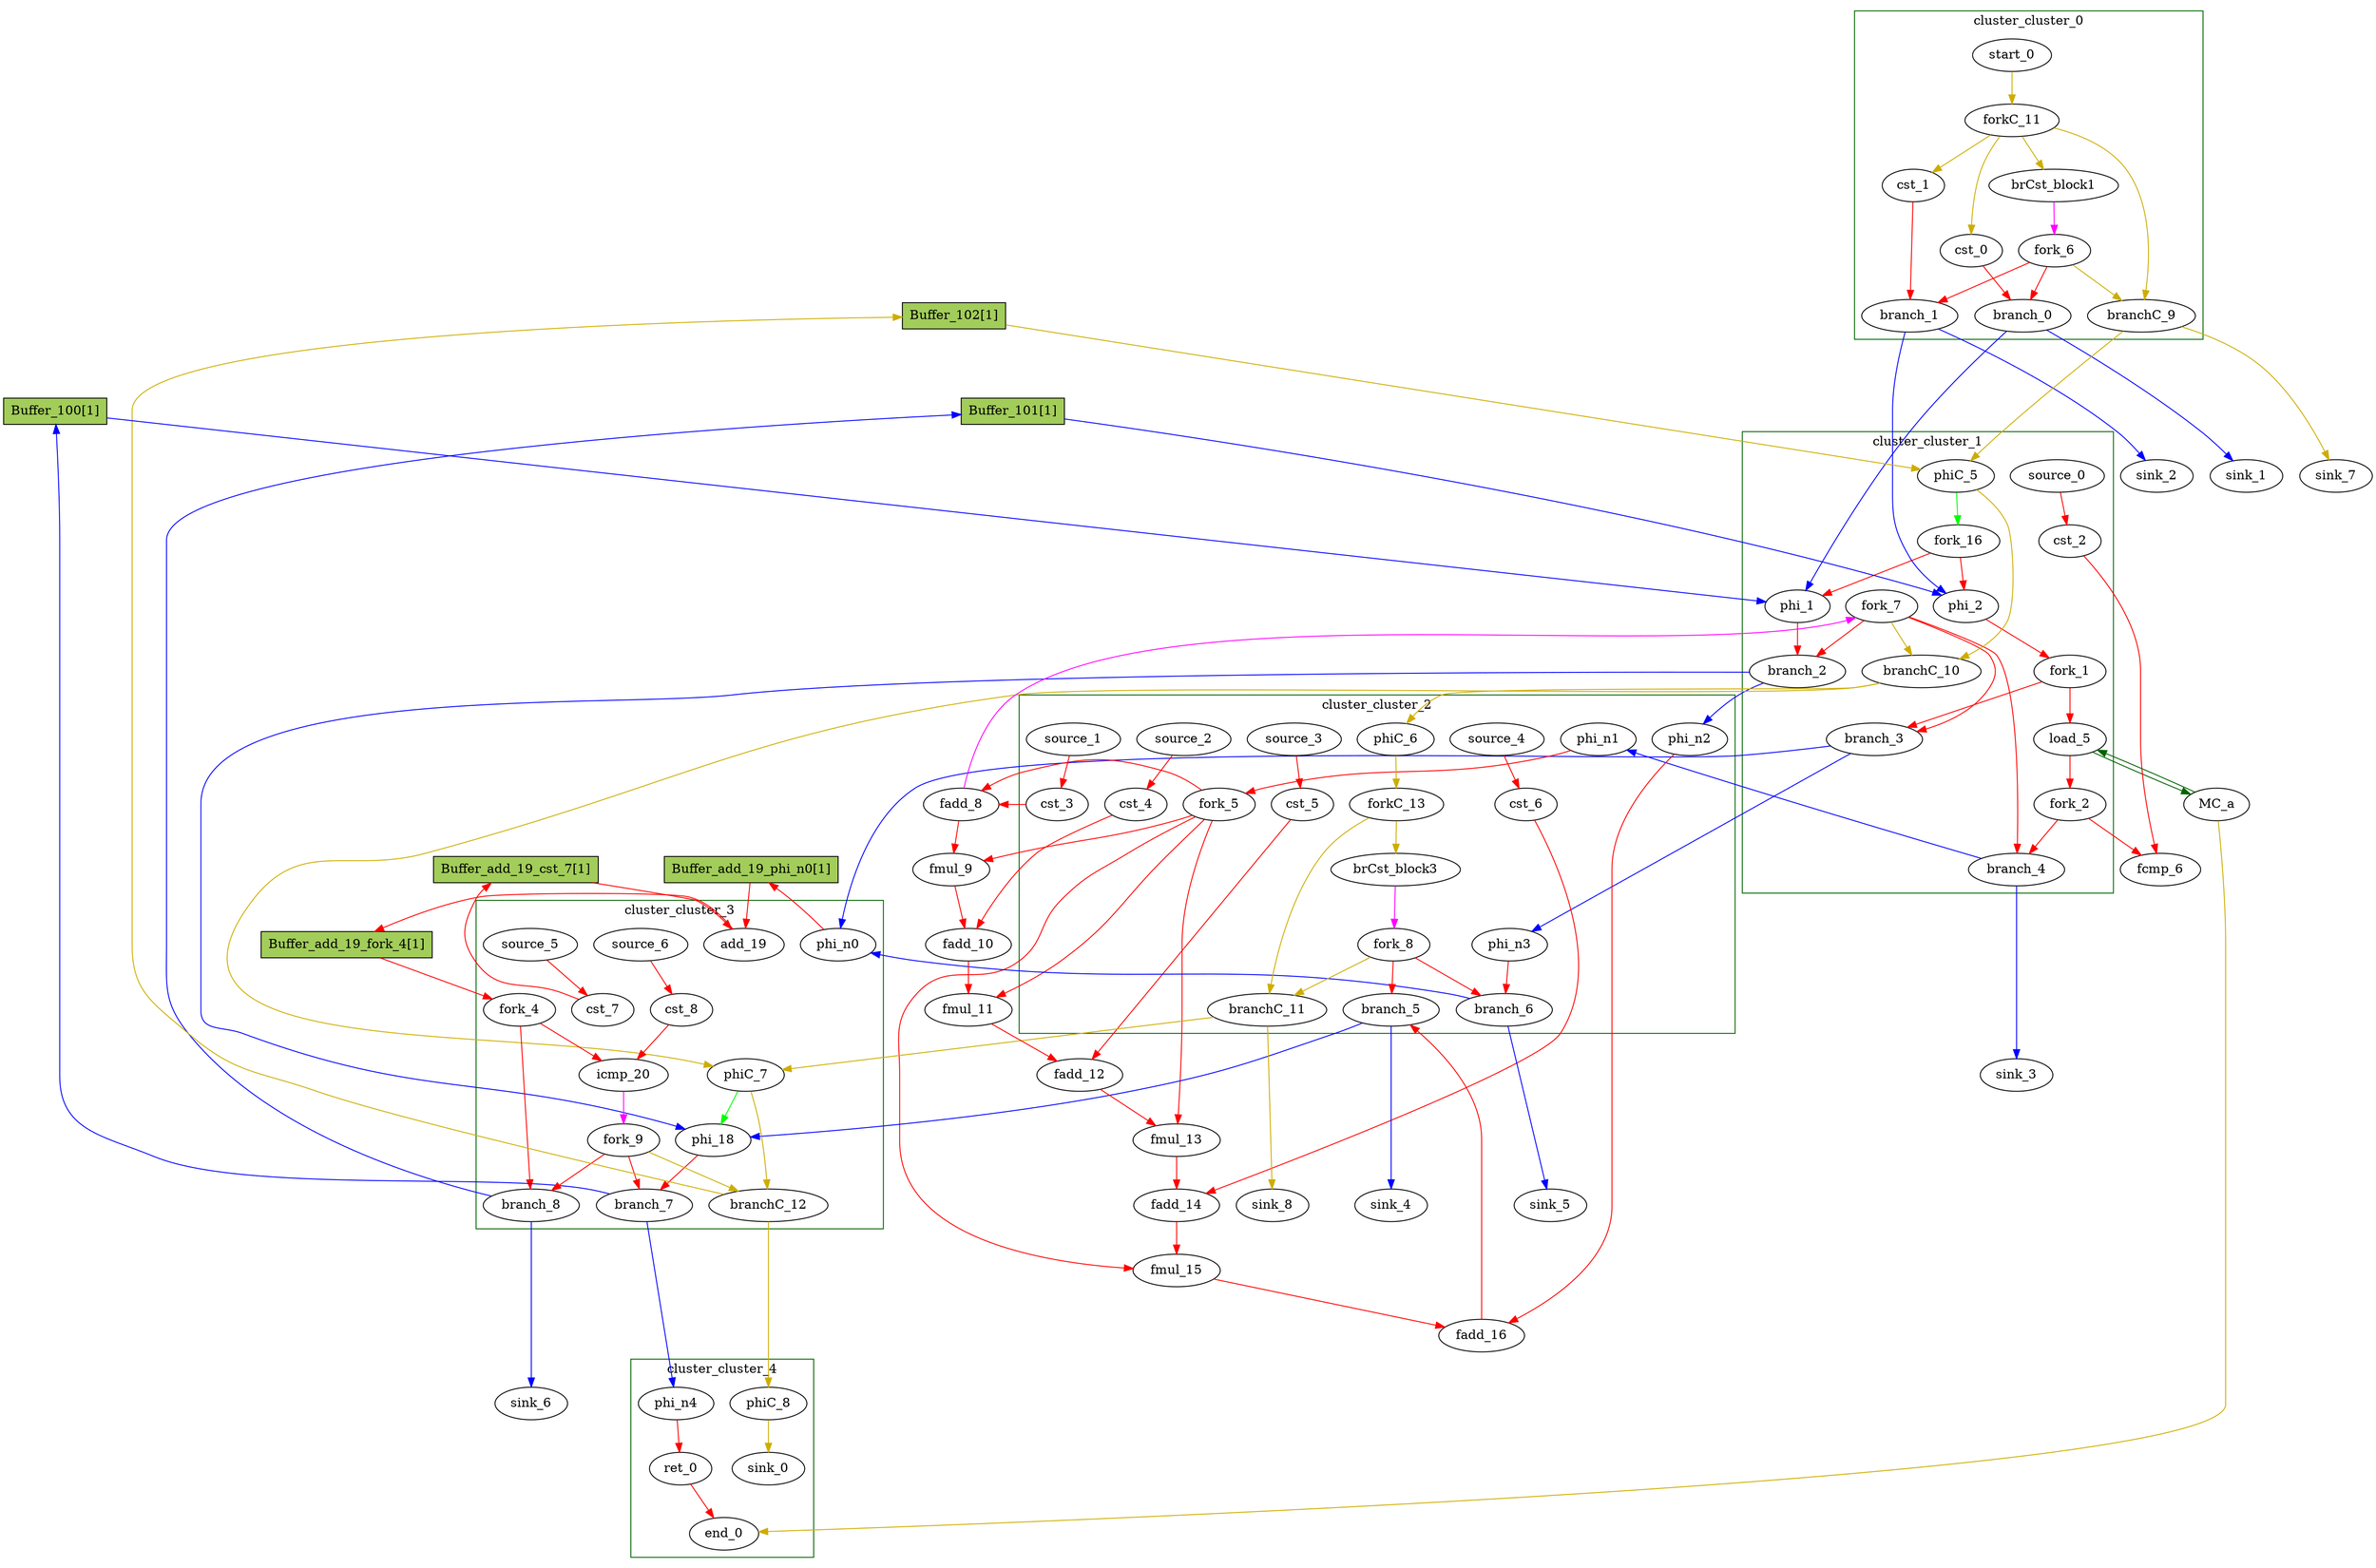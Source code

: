 Digraph G {
	splines=spline;
	subgraph cluster_cluster_cluster_1 {
	color = "darkgreen";
label = "cluster_cluster_1";
		"phi_1" [type="Mux", in="in1?:1 in2:32 in3:32 ", out="out1:32", bbID=2, delay=1.397];
		"phi_2" [type="Mux", in="in1?:1 in2:10 in3:10 ", out="out1:10", bbID=2, delay=1.397];
		"load_5" [type="Operator", in="in1:32 in2:10 ", out="out1:32 out2:10 ", bbID=2, II=1, delay=1.412, latency=2, op="mc_load_op", portId=0];
		"cst_2" [type="Constant", in="in1:32", out="out1:32", bbID=2, value="0x00000000"];
		"fork_1" [type="Fork", in="in1:10", out="out1:10 out2:10 ", bbID=2];
		"fork_2" [type="Fork", in="in1:32", out="out1:32 out2:32 ", bbID=2];
		"branch_2" [type="Branch", in="in1:32 in2?:1", out="out1+:32 out2-:32", bbID=2];
		"branch_3" [type="Branch", in="in1:10 in2?:1", out="out1+:10 out2-:10", bbID=2];
		"branch_4" [type="Branch", in="in1:32 in2?:1", out="out1+:32 out2-:32", bbID=2];
		"fork_7" [type="Fork", in="in1:1", out="out1:1 out2:1 out3:1 out4:1 ", bbID=2];
		"phiC_5" [type="CntrlMerge", in="in1:0 in2:0 ", out="out1:0 out2?:1", bbID=2, delay=0.0];
		"branchC_10" [type="Branch", in="in1:0 in2?:1", out="out1+:0 out2-:0", bbID=2];
		"source_0" [type="Source", out="out1:32", bbID=2];
		"fork_16" [type="Fork", in="in1:1", out="out1:1 out2:1 ", bbID=2];
	}
	subgraph cluster_cluster_cluster_0 {
	color = "darkgreen";
label = "cluster_cluster_0";
		"brCst_block1" [type="Constant", in="in1:1", out="out1:1", bbID=1, value="0x1"];
		"cst_0" [type="Constant", in="in1:32", out="out1:32", bbID=1, value="0x00000000"];
		"cst_1" [type="Constant", in="in1:1", out="out1:1", bbID=1, value="0x00000000"];
		"branch_0" [type="Branch", in="in1:32 in2?:1", out="out1+:32 out2-:32", bbID=1];
		"branch_1" [type="Branch", in="in1:1 in2?:1", out="out1+:1 out2-:1", bbID=1];
		"fork_6" [type="Fork", in="in1:1", out="out1:1 out2:1 out3:1 ", bbID=1];
		"start_0" [type="Entry", in="in1:0", out="out1:0", bbID=1, control="true"];
		"forkC_11" [type="Fork", in="in1:0", out="out1:0 out2:0 out3:0 out4:0 ", bbID=1];
		"branchC_9" [type="Branch", in="in1:0 in2?:1", out="out1+:0 out2-:0", bbID=1];
	}
	subgraph cluster_cluster_cluster_2 {
	color = "darkgreen";
label = "cluster_cluster_2";
		"cst_3" [type="Constant", in="in1:32", out="out1:32", bbID=3, value="0x3F23D70A"];
		"cst_4" [type="Constant", in="in1:32", out="out1:32", bbID=3, value="0x3F333333"];
		"cst_5" [type="Constant", in="in1:32", out="out1:32", bbID=3, value="0x3E570A3D"];
		"cst_6" [type="Constant", in="in1:32", out="out1:32", bbID=3, value="0x3EA8F5C3"];
		"brCst_block3" [type="Constant", in="in1:1", out="out1:1", bbID=3, value="0x1"];
		"phi_n1" [type="Merge", in="in1:32 ", out="out1:32", bbID=3, delay=0.0];
		"phi_n2" [type="Merge", in="in1:32 ", out="out1:32", bbID=3, delay=0.0];
		"phi_n3" [type="Merge", in="in1:10 ", out="out1:10", bbID=3, delay=0.0];
		"fork_5" [type="Fork", in="in1:32", out="out1:32 out2:32 out3:32 out4:32 out5:32 ", bbID=3];
		"branch_5" [type="Branch", in="in1:32 in2?:1", out="out1+:32 out2-:32", bbID=3];
		"branch_6" [type="Branch", in="in1:10 in2?:1", out="out1+:10 out2-:10", bbID=3];
		"fork_8" [type="Fork", in="in1:1", out="out1:1 out2:1 out3:1 ", bbID=3];
		"phiC_6" [type="Merge", in="in1:0 ", out="out1:0", bbID=3, delay=0.0];
		"forkC_13" [type="Fork", in="in1:0", out="out1:0 out2:0 ", bbID=3];
		"branchC_11" [type="Branch", in="in1:0 in2?:1", out="out1+:0 out2-:0", bbID=3];
		"source_1" [type="Source", out="out1:32", bbID=3];
		"source_2" [type="Source", out="out1:32", bbID=3];
		"source_3" [type="Source", out="out1:32", bbID=3];
		"source_4" [type="Source", out="out1:32", bbID=3];
	}
	subgraph cluster_cluster_cluster_3 {
	color = "darkgreen";
label = "cluster_cluster_3";
		"phi_18" [type="Mux", in="in1?:1 in2:32 in3:32 ", out="out1:32", bbID=4, delay=1.397];
		"cst_7" [type="Constant", in="in1:1", out="out1:1", bbID=4, value="0x00000001"];
		"add_19" [type="Operator", in="in1:10 in2:10 ", out="out1:10 ", bbID=4, II=1, delay=2.287, latency=0, op="add_op"];
		"cst_8" [type="Constant", in="in1:10", out="out1:10", bbID=4, value="0x000003E8"];
		"icmp_20" [type="Operator", in="in1:10 in2:10 ", out="out1:1 ", bbID=4, II=1, delay=1.907, latency=0, op="icmp_ult_op"];
		"phi_n0" [type="Merge", in="in1:10 in2:10 ", out="out1:10", bbID=4, delay=1.397];
		"fork_4" [type="Fork", in="in1:10", out="out1:10 out2:10 ", bbID=4];
		"branch_7" [type="Branch", in="in1:32 in2?:1", out="out1+:32 out2-:32", bbID=4];
		"branch_8" [type="Branch", in="in1:10 in2?:1", out="out1+:10 out2-:10", bbID=4];
		"fork_9" [type="Fork", in="in1:1", out="out1:1 out2:1 out3:1 ", bbID=4];
		"phiC_7" [type="CntrlMerge", in="in1:0 in2:0 ", out="out1:0 out2?:1", bbID=4, delay=0.0];
		"branchC_12" [type="Branch", in="in1:0 in2?:1", out="out1+:0 out2-:0", bbID=4];
		"source_5" [type="Source", out="out1:1", bbID=4];
		"source_6" [type="Source", out="out1:10", bbID=4];
	}
	subgraph cluster_cluster_cluster_4 {
	color = "darkgreen";
label = "cluster_cluster_4";
		"ret_0" [type="Operator", in="in1:32 ", out="out1:32 ", bbID=5, II=1, delay=0.0, latency=0, op="ret_op"];
		"phi_n4" [type="Merge", in="in1:32 ", out="out1:32", bbID=5, delay=0.0];
		"end_0" [type="Exit", in="in1:0*e in2:32 ", out="out1:32", bbID=0];
		"phiC_8" [type="Merge", in="in1:0 ", out="out1:0", bbID=5, delay=0.0];
		"sink_0" [type="Sink", in="in1:0", bbID=0];
	}
		"MC_a" [type="MC", in="in1:10*l0a ", out="out1:32*l0d out2:0*e ", bbID=0, bbcount=0, ldcount=1, memory="a", stcount=0];
		"sink_1" [type="Sink", in="in1:32", bbID=0];
		"sink_2" [type="Sink", in="in1:1", bbID=0];
		"sink_3" [type="Sink", in="in1:32", bbID=0];
		"sink_4" [type="Sink", in="in1:32", bbID=0];
		"sink_5" [type="Sink", in="in1:10", bbID=0];
		"sink_6" [type="Sink", in="in1:10", bbID=0];
		"sink_7" [type="Sink", in="in1:0", bbID=0];
		"sink_8" [type="Sink", in="in1:0", bbID=0];
		"Buffer_100" [type="Buffer", in="in1:32", out="out1:32", bbID=3, fillcolor="darkolivegreen3", height=0.4, label="Buffer_100[1]", shape="box", slots=1, style="filled", transparent="false"];
		"Buffer_101" [type="Buffer", in="in1:32", out="out1:32", bbID=3, fillcolor="darkolivegreen3", height=0.4, label="Buffer_101[1]", shape="box", slots=1, style="filled", transparent="false"];
		"Buffer_102" [type="Buffer", in="in1:32", out="out1:32", bbID=3, fillcolor="darkolivegreen3", height=0.4, label="Buffer_102[1]", shape="box", slots=1, style="filled", transparent="false"];
		"Buffer_add_19_fork_4" [type="Buffer", in="in1:32", out="out1:32", bbID=3, fillcolor="darkolivegreen3", height=0.4, label="Buffer_add_19_fork_4[1]", shape="box", slots=1, style="filled", transparent="false"];
		"Buffer_add_19_cst_7" [type="Buffer", in="in1:32", out="out1:32", bbID=3, fillcolor="darkolivegreen3", height=0.4, label="Buffer_add_19_cst_7[1]", shape="box", slots=1, style="filled", transparent="false"];
		"Buffer_add_19_phi_n0" [type="Buffer", in="in1:32", out="out1:32", bbID=3, fillcolor="darkolivegreen3", height=0.4, label="Buffer_add_19_phi_n0[1]", shape="box", slots=1, style="filled", transparent="false"];
		"fcmp_6" [type="Operator", in="in1:32 in2:32 ", out="out1:1 ", bbID=2, II=1, delay=1.895, latency=2, op="fcmp_ult_op"];
		"fadd_8" [type="Operator", in="in1:32 in2:32 ", out="out1:32 ", bbID=3, II=1, delay=0.0, latency=10, op="fadd_op"];
		"fmul_9" [type="Operator", in="in1:32 in2:32", out="out1:32 ", bbID=3, II=1, delay=0.0, latency=6, op="fmul_op"];
		"fadd_10" [type="Operator", in="in1:32 in2:32 ", out="out1:32 ", bbID=3, II=1, delay=0.0, latency=10, op="fadd_op"];
		"fmul_11" [type="Operator", in="in1:32 in2:32", out="out1:32 ", bbID=3, II=1, delay=0.0, latency=6, op="fmul_op"];
		"fadd_12" [type="Operator", in="in1:32 in2:32 ", out="out1:32 ", bbID=3, II=1, delay=0.0, latency=10, op="fadd_op"];
		"fmul_13" [type="Operator", in="in1:32 in2:32", out="out1:32 ", bbID=3, II=1, delay=0.0, latency=6, op="fmul_op"];
		"fadd_14" [type="Operator", in="in1:32 in2:32 ", out="out1:32 ", bbID=3, II=1, delay=0.0, latency=10, op="fadd_op"];
		"fmul_15" [type="Operator", in="in1:32 in2:32", out="out1:32 ", bbID=3, II=1, delay=0.0, latency=6, op="fmul_op"];
		"fadd_16" [type="Operator", in="in1:32 in2:32 ", out="out1:32 ", bbID=3, II=1, delay=0.0, latency=10, op="fadd_op"];
		"phi_1" -> "branch_2" [color = "red", from = "out1", to = "in1"];
		"phi_2" -> "fork_1" [color = "red", from = "out1", to = "in1"];
		"load_5" -> "fork_2" [color = "red", from = "out1", to = "in1"];
		"load_5" -> "MC_a" [color = "darkgreen", mem_address = "true", from = "out2", to = "in1"];
		"cst_2" -> "fcmp_6" [color = "red", from = "out1", to = "in2"];
		"fork_1" -> "load_5" [color = "red", from = "out1", to = "in2"];
		"fork_1" -> "branch_3" [color = "red", from = "out2", to = "in1"];
		"fork_2" -> "branch_4" [color = "red", from = "out2", to = "in1"];
		"fork_2" -> "fcmp_6" [color = "red", from = "out1", to = "in1"];
		"branch_2" -> "phi_n2" [color = "blue", from = "out2", to = "in1", minlen = 3];
		"branch_2" -> "phi_18" [color = "blue", from = "out1", to = "in2", minlen = 3];
		"branch_3" -> "phi_n3" [color = "blue", from = "out2", to = "in1", minlen = 3];
		"branch_3" -> "phi_n0" [color = "blue", from = "out1", to = "in1", minlen = 3];
		"branch_4" -> "phi_n1" [color = "blue", from = "out2", to = "in1", minlen = 3];
		"branch_4" -> "sink_3" [color = "blue", from = "out1", to = "in1", minlen = 3];
		"fork_7" -> "branch_2" [color = "red", from = "out3", to = "in2"];
		"fork_7" -> "branch_3" [color = "red", from = "out2", to = "in2"];
		"fork_7" -> "branch_4" [color = "red", from = "out1", to = "in2"];
		"fork_7" -> "branchC_10" [color = "gold3", from = "out4", to = "in2"];
		"phiC_5" -> "branchC_10" [color = "gold3", from = "out1", to = "in1"];
		"phiC_5" -> "fork_16" [color = "green", from = "out2", to = "in1"];
		"branchC_10" -> "phiC_6" [color = "gold3", from = "out2", to = "in1", minlen = 3];
		"branchC_10" -> "phiC_7" [color = "gold3", from = "out1", to = "in1", minlen = 3];
		"source_0" -> "cst_2" [color = "red", from = "out1", to = "in1"];
		"fork_16" -> "phi_1" [color = "red", from = "out1", to = "in1"];
		"fork_16" -> "phi_2" [color = "red", from = "out2", to = "in1"];
		"brCst_block1" -> "fork_6" [color = "magenta", from = "out1", to = "in1"];
		"cst_0" -> "branch_0" [color = "red", from = "out1", to = "in1"];
		"cst_1" -> "branch_1" [color = "red", from = "out1", to = "in1"];
		"branch_0" -> "phi_1" [color = "blue", from = "out1", to = "in2", minlen = 3];
		"branch_0" -> "sink_1" [color = "blue", from = "out2", to = "in1", minlen = 3];
		"branch_1" -> "phi_2" [color = "blue", from = "out1", to = "in2", minlen = 3];
		"branch_1" -> "sink_2" [color = "blue", from = "out2", to = "in1", minlen = 3];
		"fork_6" -> "branch_0" [color = "red", from = "out2", to = "in2"];
		"fork_6" -> "branch_1" [color = "red", from = "out1", to = "in2"];
		"fork_6" -> "branchC_9" [color = "gold3", from = "out3", to = "in2"];
		"start_0" -> "forkC_11" [color = "gold3", from = "out1", to = "in1"];
		"forkC_11" -> "brCst_block1" [color = "gold3", from = "out4", to = "in1"];
		"forkC_11" -> "cst_0" [color = "gold3", from = "out1", to = "in1"];
		"forkC_11" -> "cst_1" [color = "gold3", from = "out2", to = "in1"];
		"forkC_11" -> "branchC_9" [color = "gold3", from = "out3", to = "in1"];
		"branchC_9" -> "phiC_5" [color = "gold3", from = "out1", to = "in1", minlen = 3];
		"branchC_9" -> "sink_7" [color = "gold3", from = "out2", to = "in1", minlen = 3];
		"cst_3" -> "fadd_8" [color = "red", from = "out1", to = "in2"];
		"cst_4" -> "fadd_10" [color = "red", from = "out1", to = "in2"];
		"cst_5" -> "fadd_12" [color = "red", from = "out1", to = "in2"];
		"cst_6" -> "fadd_14" [color = "red", from = "out1", to = "in2"];
		"brCst_block3" -> "fork_8" [color = "magenta", from = "out1", to = "in1"];
		"phi_n1" -> "fork_5" [color = "red", from = "out1", to = "in1"];
		"phi_n2" -> "fadd_16" [color = "red", from = "out1", to = "in1"];
		"phi_n3" -> "branch_6" [color = "red", from = "out1", to = "in1"];
		"fork_5" -> "fadd_8" [color = "red", from = "out1", to = "in1"];
		"fork_5" -> "fmul_9" [color = "red", from = "out2", to = "in2"];
		"fork_5" -> "fmul_11" [color = "red", from = "out3", to = "in2"];
		"fork_5" -> "fmul_13" [color = "red", from = "out4", to = "in2"];
		"fork_5" -> "fmul_15" [color = "red", from = "out5", to = "in2"];
		"branch_5" -> "phi_18" [color = "blue", from = "out1", to = "in3", minlen = 3];
		"branch_5" -> "sink_4" [color = "blue", from = "out2", to = "in1", minlen = 3];
		"branch_6" -> "phi_n0" [color = "blue", from = "out1", to = "in2", minlen = 3];
		"branch_6" -> "sink_5" [color = "blue", from = "out2", to = "in1", minlen = 3];
		"fork_8" -> "branch_5" [color = "red", from = "out2", to = "in2"];
		"fork_8" -> "branch_6" [color = "red", from = "out1", to = "in2"];
		"fork_8" -> "branchC_11" [color = "gold3", from = "out3", to = "in2"];
		"phiC_6" -> "forkC_13" [color = "gold3", from = "out1", to = "in1"];
		"forkC_13" -> "brCst_block3" [color = "gold3", from = "out2", to = "in1"];
		"forkC_13" -> "branchC_11" [color = "gold3", from = "out1", to = "in1"];
		"branchC_11" -> "phiC_7" [color = "gold3", from = "out1", to = "in2", minlen = 3];
		"branchC_11" -> "sink_8" [color = "gold3", from = "out2", to = "in1", minlen = 3];
		"source_1" -> "cst_3" [color = "red", from = "out1", to = "in1"];
		"source_2" -> "cst_4" [color = "red", from = "out1", to = "in1"];
		"source_3" -> "cst_5" [color = "red", from = "out1", to = "in1"];
		"source_4" -> "cst_6" [color = "red", from = "out1", to = "in1"];
		"phi_18" -> "branch_7" [color = "red", from = "out1", to = "in1"];
		"cst_7" -> "Buffer_add_19_cst_7" [color = "red", from = "out1", to = "in1"];
		"add_19" -> "Buffer_add_19_fork_4" [color = "red", from = "out1", to = "in1"];
		"cst_8" -> "icmp_20" [color = "red", from = "out1", to = "in2"];
		"icmp_20" -> "fork_9" [color = "magenta", from = "out1", to = "in1"];
		"phi_n0" -> "Buffer_add_19_phi_n0" [color = "red", from = "out1", to = "in1"];
		"fork_4" -> "icmp_20" [color = "red", from = "out1", to = "in1"];
		"fork_4" -> "branch_8" [color = "red", from = "out2", to = "in1"];
		"branch_7" -> "phi_n4" [color = "blue", from = "out2", to = "in1", minlen = 3];
		"branch_7" -> "Buffer_100" [color = "blue", from = "out1", to = "in1", minlen = 3];
		"branch_8" -> "sink_6" [color = "blue", from = "out2", to = "in1", minlen = 3];
		"branch_8" -> "Buffer_101" [color = "blue", from = "out1", to = "in1", minlen = 3];
		"fork_9" -> "branch_7" [color = "red", from = "out2", to = "in2"];
		"fork_9" -> "branch_8" [color = "red", from = "out1", to = "in2"];
		"fork_9" -> "branchC_12" [color = "gold3", from = "out3", to = "in2"];
		"phiC_7" -> "phi_18" [color = "green", from = "out2", to = "in1"];
		"phiC_7" -> "branchC_12" [color = "gold3", from = "out1", to = "in1"];
		"branchC_12" -> "phiC_8" [color = "gold3", from = "out2", to = "in1", minlen = 3];
		"branchC_12" -> "Buffer_102" [color = "gold3", from = "out1", to = "in1", minlen = 3];
		"source_5" -> "cst_7" [color = "red", from = "out1", to = "in1"];
		"source_6" -> "cst_8" [color = "red", from = "out1", to = "in1"];
		"ret_0" -> "end_0" [color = "red", from = "out1", to = "in2"];
		"phi_n4" -> "ret_0" [color = "red", from = "out1", to = "in1"];
		"phiC_8" -> "sink_0" [color = "gold3", from = "out1", to = "in1"];
		"MC_a" -> "load_5" [color = "darkgreen", mem_address = "false", from = "out1", to = "in1"];
		"MC_a" -> "end_0" [color = "gold3", from = "out2", to = "in1"];
		"Buffer_100" -> "phi_1" [color = "blue", from = "out1", to = "in3", minlen = 3];
		"Buffer_101" -> "phi_2" [color = "blue", from = "out1", to = "in3", minlen = 3];
		"Buffer_102" -> "phiC_5" [color = "gold3", from = "out1", to = "in2", minlen = 3];
		"Buffer_add_19_fork_4" -> "fork_4" [color = "red", from = "out1", to = "in1"];
		"Buffer_add_19_cst_7" -> "add_19" [color = "red", from = "out1", to = "in2"];
		"Buffer_add_19_phi_n0" -> "add_19" [color = "red", from = "out1", to = "in1"];
		"fadd_8" -> "fork_7" [color = "magenta", from = "out1", to = "in1"];
		"fadd_8" -> "fmul_9" [color = "red", from = "out1", to = "in1"];
		"fmul_9" -> "fadd_10" [color = "red", from = "out1", to = "in1"];
		"fadd_10" -> "fmul_11" [color = "red", from = "out1", to = "in1"];
		"fmul_11" -> "fadd_12" [color = "red", from = "out1", to = "in1"];
		"fadd_12" -> "fmul_13" [color = "red", from = "out1", to = "in1"];
		"fmul_13" -> "fadd_14" [color = "red", from = "out1", to = "in1"];
		"fadd_14" -> "fmul_15" [color = "red", from = "out1", to = "in1"];
		"fmul_15" -> "fadd_16" [color = "red", from = "out1", to = "in2"];
		"fadd_16" -> "branch_5" [color = "red", from = "out1", to = "in1"];
}

